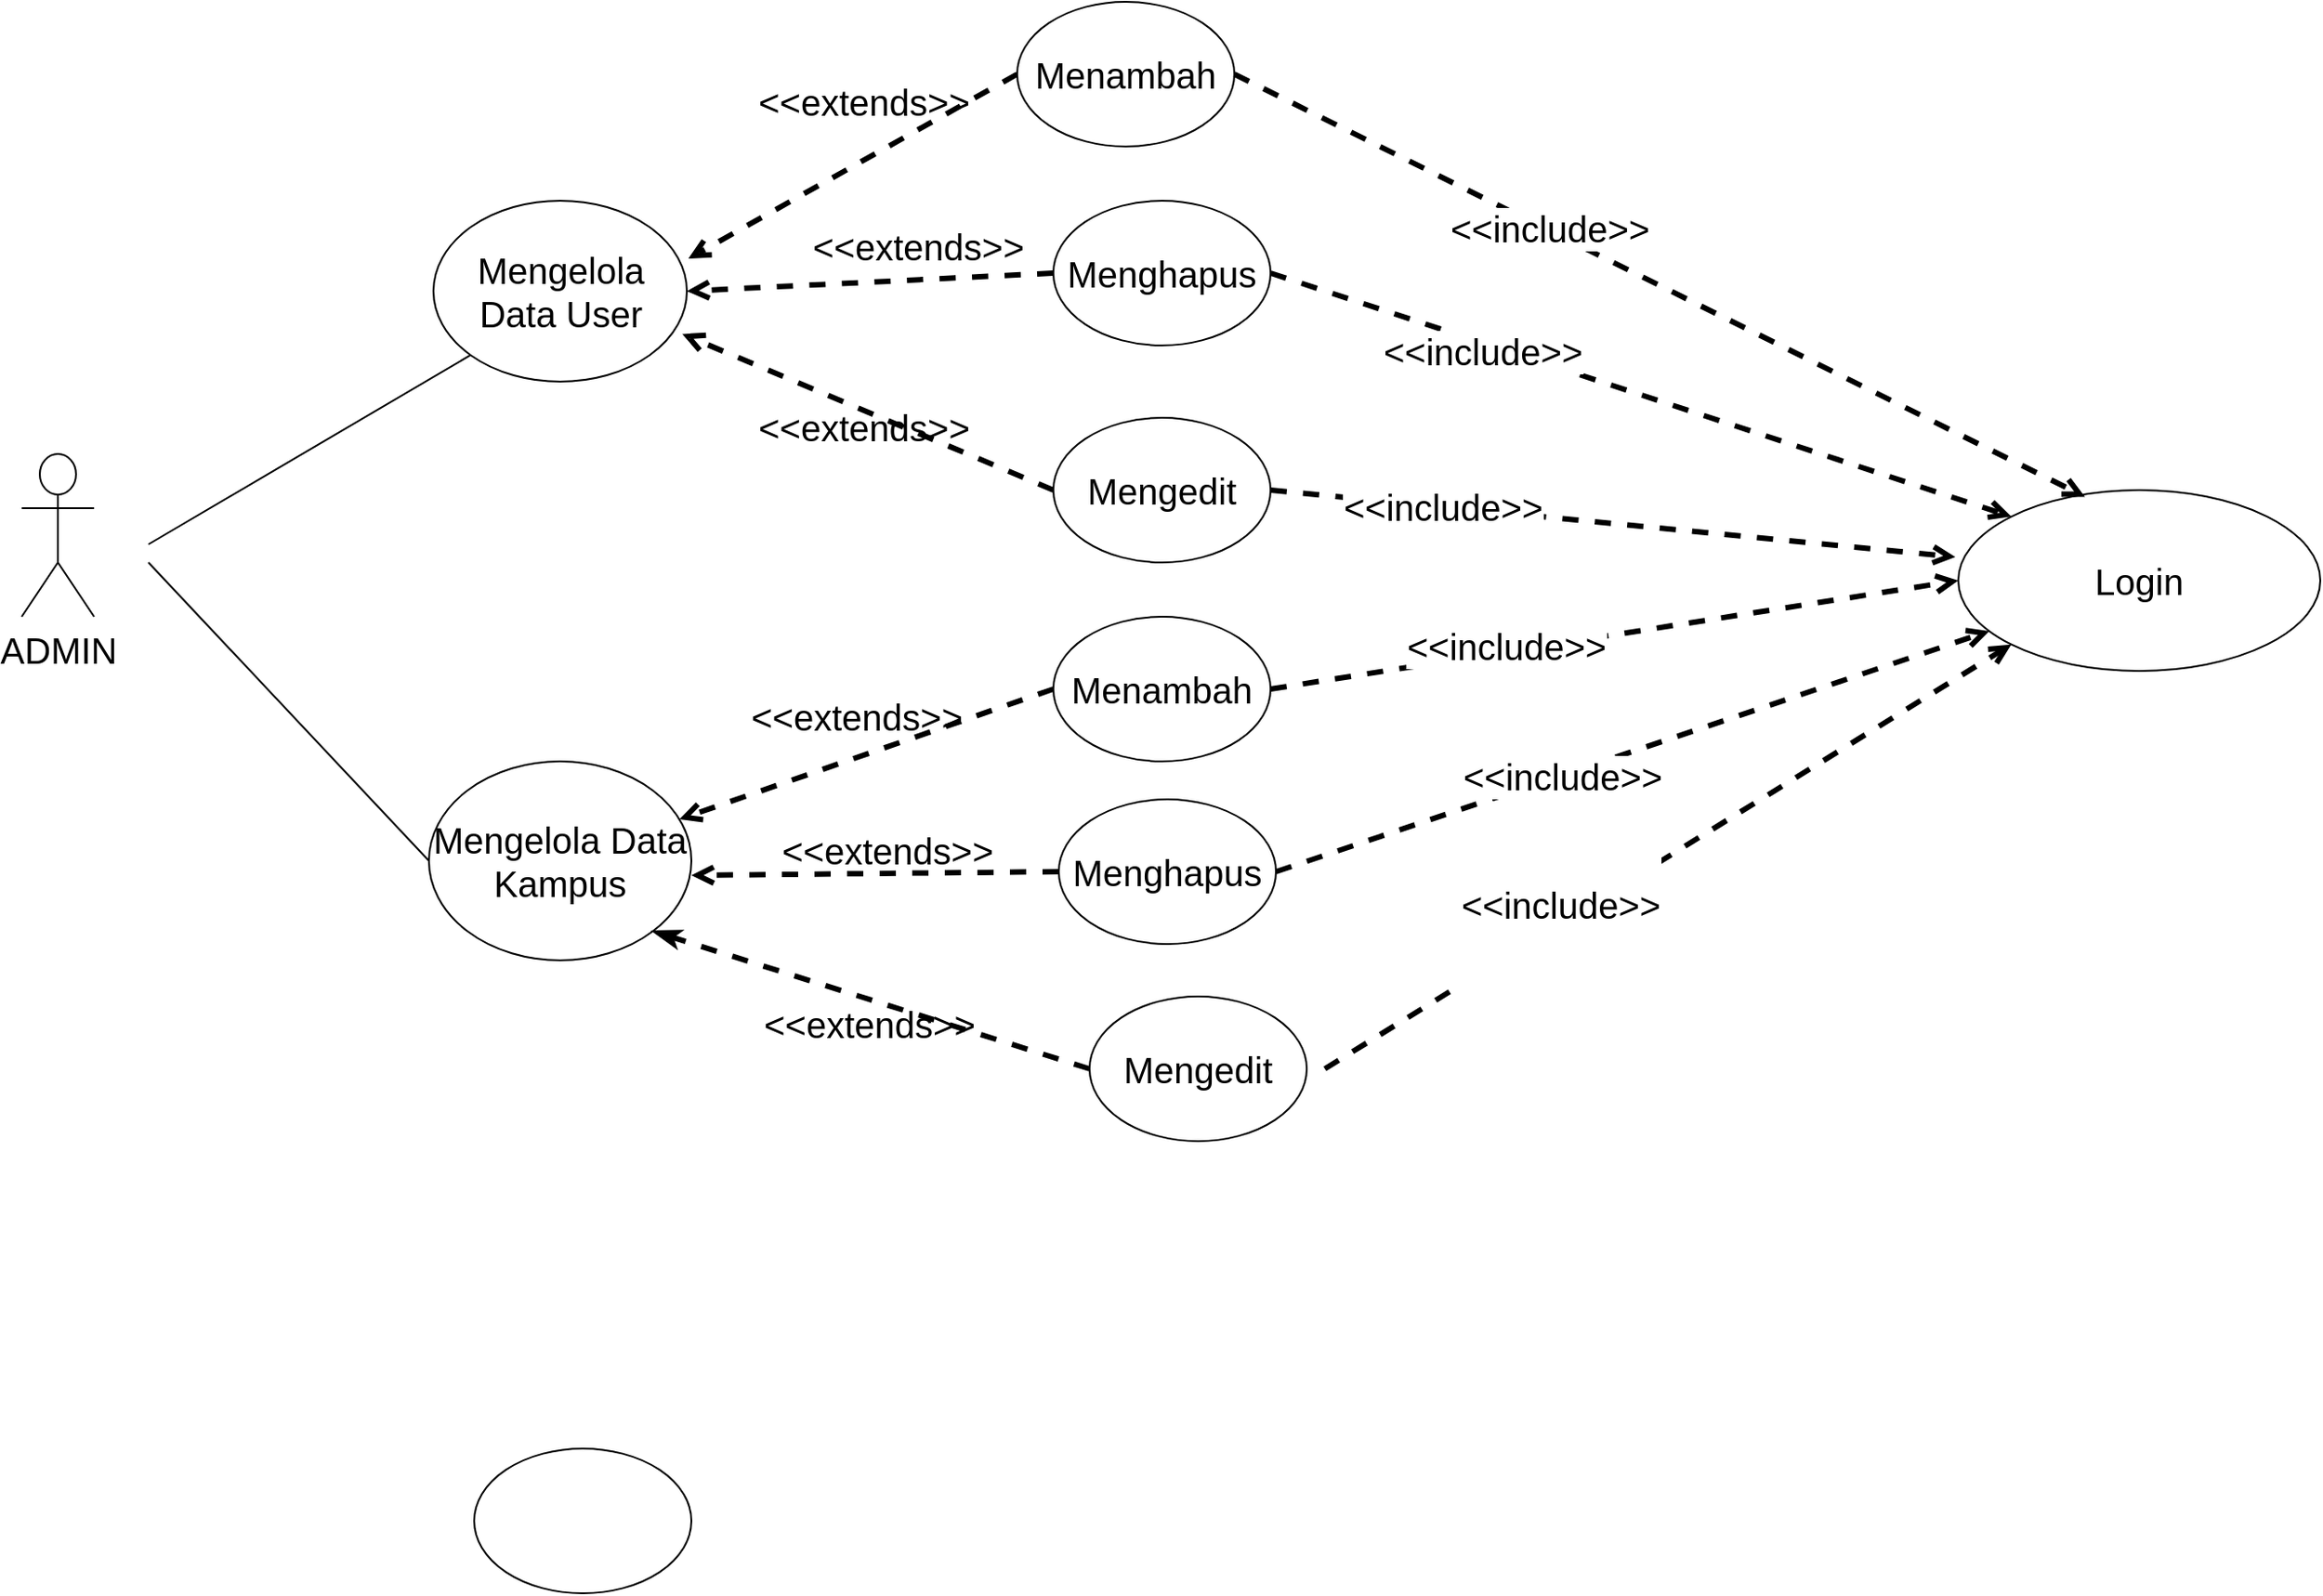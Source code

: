 <mxfile version="17.4.4" type="github">
  <diagram id="-1cNwW22x8Lkcdjjw_Vo" name="Page-1">
    <mxGraphModel dx="2926" dy="2118" grid="0" gridSize="10" guides="1" tooltips="1" connect="1" arrows="1" fold="1" page="1" pageScale="1" pageWidth="850" pageHeight="1100" math="0" shadow="0">
      <root>
        <mxCell id="0" />
        <mxCell id="1" parent="0" />
        <mxCell id="4kPWv2rLGDj7vnWJvMpO-1" value="ADMIN" style="shape=umlActor;verticalLabelPosition=bottom;verticalAlign=top;html=1;outlineConnect=0;fontSize=20;" parent="1" vertex="1">
          <mxGeometry x="10" y="230" width="40" height="90" as="geometry" />
        </mxCell>
        <mxCell id="4kPWv2rLGDj7vnWJvMpO-10" value="" style="ellipse;whiteSpace=wrap;html=1;" parent="1" vertex="1">
          <mxGeometry x="260" y="780" width="120" height="80" as="geometry" />
        </mxCell>
        <mxCell id="4kPWv2rLGDj7vnWJvMpO-11" value="Mengelola Data User" style="ellipse;whiteSpace=wrap;html=1;fontSize=20;" parent="1" vertex="1">
          <mxGeometry x="237.5" y="90" width="140" height="100" as="geometry" />
        </mxCell>
        <mxCell id="4kPWv2rLGDj7vnWJvMpO-12" value="Mengelola Data Kampus" style="ellipse;whiteSpace=wrap;html=1;fontSize=20;" parent="1" vertex="1">
          <mxGeometry x="235" y="400" width="145" height="110" as="geometry" />
        </mxCell>
        <mxCell id="4kPWv2rLGDj7vnWJvMpO-16" value="" style="endArrow=none;html=1;rounded=0;fontSize=20;entryX=0;entryY=1;entryDx=0;entryDy=0;" parent="1" target="4kPWv2rLGDj7vnWJvMpO-11" edge="1">
          <mxGeometry width="50" height="50" relative="1" as="geometry">
            <mxPoint x="80" y="280" as="sourcePoint" />
            <mxPoint x="450" y="300" as="targetPoint" />
          </mxGeometry>
        </mxCell>
        <mxCell id="4kPWv2rLGDj7vnWJvMpO-17" value="" style="endArrow=none;html=1;rounded=0;fontSize=20;entryX=0;entryY=0.5;entryDx=0;entryDy=0;" parent="1" target="4kPWv2rLGDj7vnWJvMpO-12" edge="1">
          <mxGeometry width="50" height="50" relative="1" as="geometry">
            <mxPoint x="80" y="290" as="sourcePoint" />
            <mxPoint x="299.038" y="155.355" as="targetPoint" />
          </mxGeometry>
        </mxCell>
        <mxCell id="4kPWv2rLGDj7vnWJvMpO-19" value="" style="endArrow=open;dashed=1;html=1;rounded=0;fontSize=20;endFill=0;strokeWidth=3;entryX=1.006;entryY=0.32;entryDx=0;entryDy=0;entryPerimeter=0;exitX=0;exitY=0.5;exitDx=0;exitDy=0;" parent="1" source="4kPWv2rLGDj7vnWJvMpO-22" target="4kPWv2rLGDj7vnWJvMpO-11" edge="1">
          <mxGeometry width="50" height="50" relative="1" as="geometry">
            <mxPoint x="550" y="80" as="sourcePoint" />
            <mxPoint x="440" y="100" as="targetPoint" />
            <Array as="points" />
          </mxGeometry>
        </mxCell>
        <mxCell id="4kPWv2rLGDj7vnWJvMpO-22" value="Menambah" style="ellipse;whiteSpace=wrap;html=1;fontSize=20;" parent="1" vertex="1">
          <mxGeometry x="560" y="-20" width="120" height="80" as="geometry" />
        </mxCell>
        <mxCell id="4kPWv2rLGDj7vnWJvMpO-23" value="" style="endArrow=open;dashed=1;html=1;rounded=0;fontSize=20;endFill=0;entryX=1;entryY=0.5;entryDx=0;entryDy=0;strokeWidth=3;exitX=0;exitY=0.5;exitDx=0;exitDy=0;" parent="1" source="4kPWv2rLGDj7vnWJvMpO-25" target="4kPWv2rLGDj7vnWJvMpO-11" edge="1">
          <mxGeometry width="50" height="50" relative="1" as="geometry">
            <mxPoint x="560" y="140" as="sourcePoint" />
            <mxPoint x="540" y="160" as="targetPoint" />
          </mxGeometry>
        </mxCell>
        <mxCell id="4kPWv2rLGDj7vnWJvMpO-24" value="" style="endArrow=open;dashed=1;html=1;rounded=0;fontSize=20;endFill=0;entryX=0.982;entryY=0.737;entryDx=0;entryDy=0;strokeWidth=3;entryPerimeter=0;exitX=0;exitY=0.5;exitDx=0;exitDy=0;" parent="1" source="4kPWv2rLGDj7vnWJvMpO-26" target="4kPWv2rLGDj7vnWJvMpO-11" edge="1">
          <mxGeometry width="50" height="50" relative="1" as="geometry">
            <mxPoint x="540" y="190" as="sourcePoint" />
            <mxPoint x="452.5" y="170" as="targetPoint" />
          </mxGeometry>
        </mxCell>
        <mxCell id="4kPWv2rLGDj7vnWJvMpO-25" value="Menghapus" style="ellipse;whiteSpace=wrap;html=1;fontSize=20;" parent="1" vertex="1">
          <mxGeometry x="580" y="90" width="120" height="80" as="geometry" />
        </mxCell>
        <mxCell id="4kPWv2rLGDj7vnWJvMpO-26" value="Mengedit" style="ellipse;whiteSpace=wrap;html=1;fontSize=20;" parent="1" vertex="1">
          <mxGeometry x="580" y="210" width="120" height="80" as="geometry" />
        </mxCell>
        <mxCell id="4kPWv2rLGDj7vnWJvMpO-27" value="&amp;lt;&amp;lt;extends&amp;gt;&amp;gt;" style="text;html=1;align=center;verticalAlign=middle;resizable=0;points=[];autosize=1;strokeColor=none;fillColor=none;fontSize=20;" parent="1" vertex="1">
          <mxGeometry x="410" y="200" width="130" height="30" as="geometry" />
        </mxCell>
        <mxCell id="4kPWv2rLGDj7vnWJvMpO-29" value="&amp;lt;&amp;lt;extends&amp;gt;&amp;gt;" style="text;html=1;align=center;verticalAlign=middle;resizable=0;points=[];autosize=1;strokeColor=none;fillColor=none;fontSize=20;" parent="1" vertex="1">
          <mxGeometry x="410" y="20" width="130" height="30" as="geometry" />
        </mxCell>
        <mxCell id="4kPWv2rLGDj7vnWJvMpO-30" value="&amp;lt;&amp;lt;extends&amp;gt;&amp;gt;" style="text;html=1;align=center;verticalAlign=middle;resizable=0;points=[];autosize=1;strokeColor=none;fillColor=none;fontSize=20;" parent="1" vertex="1">
          <mxGeometry x="440" y="100" width="130" height="30" as="geometry" />
        </mxCell>
        <mxCell id="4kPWv2rLGDj7vnWJvMpO-31" value="" style="endArrow=open;dashed=1;html=1;rounded=0;fontSize=20;endFill=0;strokeWidth=3;exitX=0;exitY=0.5;exitDx=0;exitDy=0;" parent="1" source="4kPWv2rLGDj7vnWJvMpO-32" edge="1" target="4kPWv2rLGDj7vnWJvMpO-12">
          <mxGeometry width="50" height="50" relative="1" as="geometry">
            <mxPoint x="570" y="420" as="sourcePoint" />
            <mxPoint x="433.34" y="452" as="targetPoint" />
            <Array as="points" />
          </mxGeometry>
        </mxCell>
        <mxCell id="4kPWv2rLGDj7vnWJvMpO-32" value="Menambah" style="ellipse;whiteSpace=wrap;html=1;fontSize=20;" parent="1" vertex="1">
          <mxGeometry x="580" y="320" width="120" height="80" as="geometry" />
        </mxCell>
        <mxCell id="4kPWv2rLGDj7vnWJvMpO-33" value="" style="endArrow=open;dashed=1;html=1;rounded=0;fontSize=20;endFill=0;entryX=1;entryY=0.573;entryDx=0;entryDy=0;strokeWidth=3;exitX=0;exitY=0.5;exitDx=0;exitDy=0;entryPerimeter=0;" parent="1" source="4kPWv2rLGDj7vnWJvMpO-34" edge="1" target="4kPWv2rLGDj7vnWJvMpO-12">
          <mxGeometry width="50" height="50" relative="1" as="geometry">
            <mxPoint x="580" y="480" as="sourcePoint" />
            <mxPoint x="432.5" y="470" as="targetPoint" />
          </mxGeometry>
        </mxCell>
        <mxCell id="4kPWv2rLGDj7vnWJvMpO-34" value="Menghapus" style="ellipse;whiteSpace=wrap;html=1;fontSize=20;" parent="1" vertex="1">
          <mxGeometry x="583" y="421" width="120" height="80" as="geometry" />
        </mxCell>
        <mxCell id="4kPWv2rLGDj7vnWJvMpO-35" value="Mengedit" style="ellipse;whiteSpace=wrap;html=1;fontSize=20;" parent="1" vertex="1">
          <mxGeometry x="600" y="530" width="120" height="80" as="geometry" />
        </mxCell>
        <mxCell id="4kPWv2rLGDj7vnWJvMpO-36" value="&amp;lt;&amp;lt;extends&amp;gt;&amp;gt;" style="text;html=1;align=center;verticalAlign=middle;resizable=0;points=[];autosize=1;strokeColor=none;fillColor=none;fontSize=20;" parent="1" vertex="1">
          <mxGeometry x="412.5" y="530" width="130" height="30" as="geometry" />
        </mxCell>
        <mxCell id="4kPWv2rLGDj7vnWJvMpO-37" value="&amp;lt;&amp;lt;extends&amp;gt;&amp;gt;" style="text;html=1;align=center;verticalAlign=middle;resizable=0;points=[];autosize=1;strokeColor=none;fillColor=none;fontSize=20;" parent="1" vertex="1">
          <mxGeometry x="406" y="360" width="130" height="30" as="geometry" />
        </mxCell>
        <mxCell id="4kPWv2rLGDj7vnWJvMpO-38" value="&amp;lt;&amp;lt;extends&amp;gt;&amp;gt;" style="text;html=1;align=center;verticalAlign=middle;resizable=0;points=[];autosize=1;strokeColor=none;fillColor=none;fontSize=20;" parent="1" vertex="1">
          <mxGeometry x="423" y="434" width="130" height="30" as="geometry" />
        </mxCell>
        <mxCell id="4kPWv2rLGDj7vnWJvMpO-39" value="" style="endArrow=classicThin;dashed=1;html=1;rounded=0;fontSize=20;strokeWidth=3;endFill=1;exitX=0;exitY=0.5;exitDx=0;exitDy=0;entryX=1;entryY=1;entryDx=0;entryDy=0;" parent="1" source="4kPWv2rLGDj7vnWJvMpO-35" edge="1" target="4kPWv2rLGDj7vnWJvMpO-12">
          <mxGeometry width="50" height="50" relative="1" as="geometry">
            <mxPoint x="590" y="590" as="sourcePoint" />
            <mxPoint x="430" y="490" as="targetPoint" />
          </mxGeometry>
        </mxCell>
        <mxCell id="4kPWv2rLGDj7vnWJvMpO-40" value="" style="endArrow=open;dashed=1;html=1;rounded=0;fontSize=20;strokeWidth=3;exitX=1;exitY=0.5;exitDx=0;exitDy=0;endFill=0;entryX=0;entryY=0.5;entryDx=0;entryDy=0;" parent="1" source="4kPWv2rLGDj7vnWJvMpO-32" target="4kPWv2rLGDj7vnWJvMpO-44" edge="1">
          <mxGeometry width="50" height="50" relative="1" as="geometry">
            <mxPoint x="720" y="350" as="sourcePoint" />
            <mxPoint x="1090" y="360" as="targetPoint" />
          </mxGeometry>
        </mxCell>
        <mxCell id="4kPWv2rLGDj7vnWJvMpO-60" value="&amp;lt;&amp;lt;include&amp;gt;&amp;gt;" style="edgeLabel;html=1;align=center;verticalAlign=middle;resizable=0;points=[];fontSize=20;" parent="4kPWv2rLGDj7vnWJvMpO-40" vertex="1" connectable="0">
          <mxGeometry x="-0.321" y="4" relative="1" as="geometry">
            <mxPoint x="1" as="offset" />
          </mxGeometry>
        </mxCell>
        <mxCell id="4kPWv2rLGDj7vnWJvMpO-41" value="" style="endArrow=open;dashed=1;html=1;rounded=0;fontSize=20;strokeWidth=3;endFill=0;exitX=1;exitY=0.5;exitDx=0;exitDy=0;" parent="1" target="4kPWv2rLGDj7vnWJvMpO-44" edge="1" source="4kPWv2rLGDj7vnWJvMpO-34">
          <mxGeometry width="50" height="50" relative="1" as="geometry">
            <mxPoint x="720" y="470" as="sourcePoint" />
            <mxPoint x="1070" y="570" as="targetPoint" />
          </mxGeometry>
        </mxCell>
        <mxCell id="4kPWv2rLGDj7vnWJvMpO-61" value="&amp;lt;&amp;lt;include&amp;gt;&amp;gt;" style="edgeLabel;html=1;align=center;verticalAlign=middle;resizable=0;points=[];fontSize=20;" parent="4kPWv2rLGDj7vnWJvMpO-41" vertex="1" connectable="0">
          <mxGeometry x="-0.2" relative="1" as="geometry">
            <mxPoint as="offset" />
          </mxGeometry>
        </mxCell>
        <mxCell id="4kPWv2rLGDj7vnWJvMpO-42" value="&#xa;&amp;lt;&amp;lt;include&amp;gt;&amp;gt;&#xa;&#xa;" style="endArrow=open;dashed=1;html=1;rounded=0;fontSize=20;strokeWidth=3;endFill=0;entryX=0;entryY=1;entryDx=0;entryDy=0;" parent="1" target="4kPWv2rLGDj7vnWJvMpO-44" edge="1">
          <mxGeometry x="-0.316" width="50" height="50" relative="1" as="geometry">
            <mxPoint x="730" y="570" as="sourcePoint" />
            <mxPoint x="1080" y="670" as="targetPoint" />
            <mxPoint y="1" as="offset" />
          </mxGeometry>
        </mxCell>
        <mxCell id="4kPWv2rLGDj7vnWJvMpO-43" value="" style="endArrow=open;dashed=1;html=1;rounded=0;fontSize=20;strokeWidth=3;exitX=1;exitY=0.5;exitDx=0;exitDy=0;endFill=0;entryX=-0.008;entryY=0.37;entryDx=0;entryDy=0;entryPerimeter=0;" parent="1" source="4kPWv2rLGDj7vnWJvMpO-26" target="4kPWv2rLGDj7vnWJvMpO-44" edge="1">
          <mxGeometry width="50" height="50" relative="1" as="geometry">
            <mxPoint x="750" y="380" as="sourcePoint" />
            <mxPoint x="1090" y="340" as="targetPoint" />
          </mxGeometry>
        </mxCell>
        <mxCell id="4kPWv2rLGDj7vnWJvMpO-59" value="&amp;lt;&amp;lt;include&amp;gt;&amp;gt;" style="edgeLabel;html=1;align=center;verticalAlign=middle;resizable=0;points=[];fontSize=20;" parent="4kPWv2rLGDj7vnWJvMpO-43" vertex="1" connectable="0">
          <mxGeometry x="-0.498" y="1" relative="1" as="geometry">
            <mxPoint as="offset" />
          </mxGeometry>
        </mxCell>
        <mxCell id="4kPWv2rLGDj7vnWJvMpO-44" value="Login" style="ellipse;whiteSpace=wrap;html=1;fontSize=20;" parent="1" vertex="1">
          <mxGeometry x="1080" y="250" width="200" height="100" as="geometry" />
        </mxCell>
        <mxCell id="4kPWv2rLGDj7vnWJvMpO-45" value="" style="endArrow=open;dashed=1;html=1;rounded=0;fontSize=20;strokeWidth=3;exitX=1;exitY=0.5;exitDx=0;exitDy=0;endFill=0;entryX=0;entryY=0;entryDx=0;entryDy=0;" parent="1" source="4kPWv2rLGDj7vnWJvMpO-25" target="4kPWv2rLGDj7vnWJvMpO-44" edge="1">
          <mxGeometry width="50" height="50" relative="1" as="geometry">
            <mxPoint x="750" y="140" as="sourcePoint" />
            <mxPoint x="1138.4" y="217" as="targetPoint" />
          </mxGeometry>
        </mxCell>
        <mxCell id="4kPWv2rLGDj7vnWJvMpO-58" value="&amp;lt;&amp;lt;include&amp;gt;&amp;gt;" style="edgeLabel;html=1;align=center;verticalAlign=middle;resizable=0;points=[];fontSize=20;" parent="4kPWv2rLGDj7vnWJvMpO-45" vertex="1" connectable="0">
          <mxGeometry x="-0.425" y="-3" relative="1" as="geometry">
            <mxPoint y="1" as="offset" />
          </mxGeometry>
        </mxCell>
        <mxCell id="4kPWv2rLGDj7vnWJvMpO-46" value="" style="endArrow=open;dashed=1;html=1;rounded=0;fontSize=20;strokeWidth=3;exitX=1;exitY=0.5;exitDx=0;exitDy=0;endFill=0;entryX=0.35;entryY=0.037;entryDx=0;entryDy=0;entryPerimeter=0;" parent="1" source="4kPWv2rLGDj7vnWJvMpO-22" target="4kPWv2rLGDj7vnWJvMpO-44" edge="1">
          <mxGeometry width="50" height="50" relative="1" as="geometry">
            <mxPoint x="710" y="140" as="sourcePoint" />
            <mxPoint x="1129.289" y="314.645" as="targetPoint" />
          </mxGeometry>
        </mxCell>
        <mxCell id="4kPWv2rLGDj7vnWJvMpO-57" value="&amp;lt;&amp;lt;include&amp;gt;&amp;gt;" style="edgeLabel;html=1;align=center;verticalAlign=middle;resizable=0;points=[];fontSize=20;" parent="4kPWv2rLGDj7vnWJvMpO-46" vertex="1" connectable="0">
          <mxGeometry x="-0.264" y="1" relative="1" as="geometry">
            <mxPoint as="offset" />
          </mxGeometry>
        </mxCell>
      </root>
    </mxGraphModel>
  </diagram>
</mxfile>
